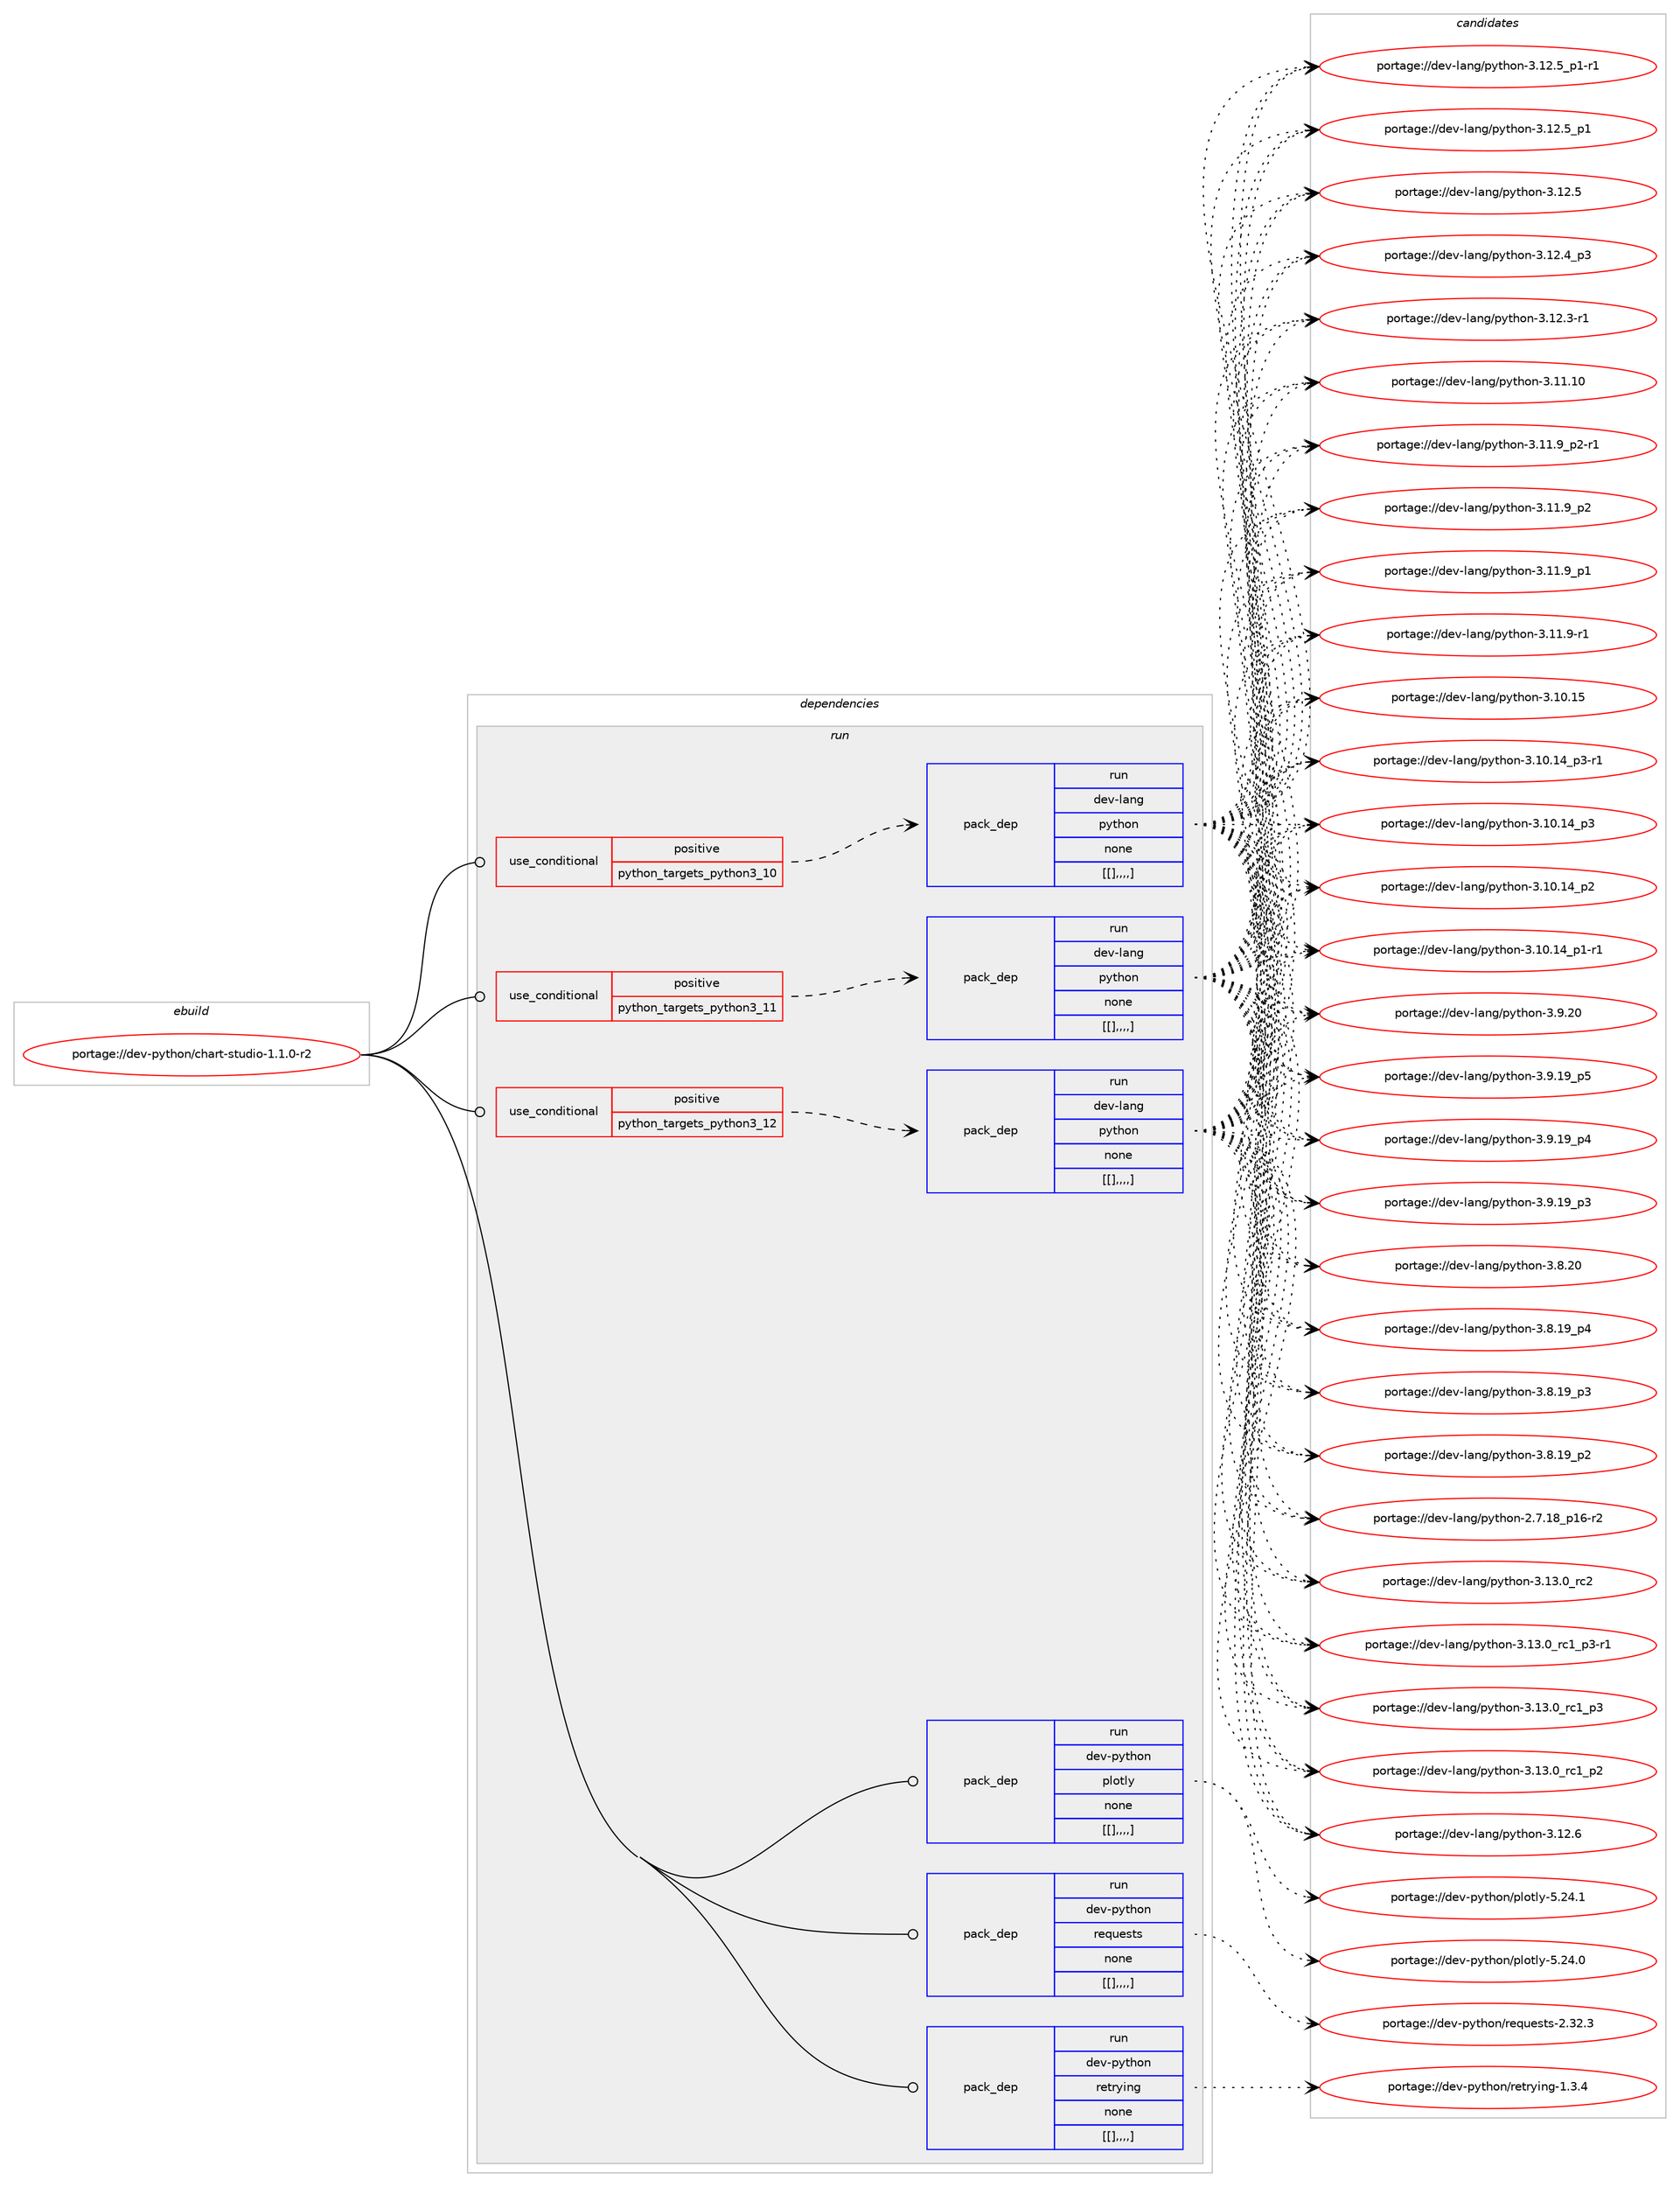 digraph prolog {

# *************
# Graph options
# *************

newrank=true;
concentrate=true;
compound=true;
graph [rankdir=LR,fontname=Helvetica,fontsize=10,ranksep=1.5];#, ranksep=2.5, nodesep=0.2];
edge  [arrowhead=vee];
node  [fontname=Helvetica,fontsize=10];

# **********
# The ebuild
# **********

subgraph cluster_leftcol {
color=gray;
label=<<i>ebuild</i>>;
id [label="portage://dev-python/chart-studio-1.1.0-r2", color=red, width=4, href="../dev-python/chart-studio-1.1.0-r2.svg"];
}

# ****************
# The dependencies
# ****************

subgraph cluster_midcol {
color=gray;
label=<<i>dependencies</i>>;
subgraph cluster_compile {
fillcolor="#eeeeee";
style=filled;
label=<<i>compile</i>>;
}
subgraph cluster_compileandrun {
fillcolor="#eeeeee";
style=filled;
label=<<i>compile and run</i>>;
}
subgraph cluster_run {
fillcolor="#eeeeee";
style=filled;
label=<<i>run</i>>;
subgraph cond32190 {
dependency144493 [label=<<TABLE BORDER="0" CELLBORDER="1" CELLSPACING="0" CELLPADDING="4"><TR><TD ROWSPAN="3" CELLPADDING="10">use_conditional</TD></TR><TR><TD>positive</TD></TR><TR><TD>python_targets_python3_10</TD></TR></TABLE>>, shape=none, color=red];
subgraph pack111087 {
dependency144494 [label=<<TABLE BORDER="0" CELLBORDER="1" CELLSPACING="0" CELLPADDING="4" WIDTH="220"><TR><TD ROWSPAN="6" CELLPADDING="30">pack_dep</TD></TR><TR><TD WIDTH="110">run</TD></TR><TR><TD>dev-lang</TD></TR><TR><TD>python</TD></TR><TR><TD>none</TD></TR><TR><TD>[[],,,,]</TD></TR></TABLE>>, shape=none, color=blue];
}
dependency144493:e -> dependency144494:w [weight=20,style="dashed",arrowhead="vee"];
}
id:e -> dependency144493:w [weight=20,style="solid",arrowhead="odot"];
subgraph cond32191 {
dependency144495 [label=<<TABLE BORDER="0" CELLBORDER="1" CELLSPACING="0" CELLPADDING="4"><TR><TD ROWSPAN="3" CELLPADDING="10">use_conditional</TD></TR><TR><TD>positive</TD></TR><TR><TD>python_targets_python3_11</TD></TR></TABLE>>, shape=none, color=red];
subgraph pack111088 {
dependency144496 [label=<<TABLE BORDER="0" CELLBORDER="1" CELLSPACING="0" CELLPADDING="4" WIDTH="220"><TR><TD ROWSPAN="6" CELLPADDING="30">pack_dep</TD></TR><TR><TD WIDTH="110">run</TD></TR><TR><TD>dev-lang</TD></TR><TR><TD>python</TD></TR><TR><TD>none</TD></TR><TR><TD>[[],,,,]</TD></TR></TABLE>>, shape=none, color=blue];
}
dependency144495:e -> dependency144496:w [weight=20,style="dashed",arrowhead="vee"];
}
id:e -> dependency144495:w [weight=20,style="solid",arrowhead="odot"];
subgraph cond32192 {
dependency144497 [label=<<TABLE BORDER="0" CELLBORDER="1" CELLSPACING="0" CELLPADDING="4"><TR><TD ROWSPAN="3" CELLPADDING="10">use_conditional</TD></TR><TR><TD>positive</TD></TR><TR><TD>python_targets_python3_12</TD></TR></TABLE>>, shape=none, color=red];
subgraph pack111089 {
dependency144498 [label=<<TABLE BORDER="0" CELLBORDER="1" CELLSPACING="0" CELLPADDING="4" WIDTH="220"><TR><TD ROWSPAN="6" CELLPADDING="30">pack_dep</TD></TR><TR><TD WIDTH="110">run</TD></TR><TR><TD>dev-lang</TD></TR><TR><TD>python</TD></TR><TR><TD>none</TD></TR><TR><TD>[[],,,,]</TD></TR></TABLE>>, shape=none, color=blue];
}
dependency144497:e -> dependency144498:w [weight=20,style="dashed",arrowhead="vee"];
}
id:e -> dependency144497:w [weight=20,style="solid",arrowhead="odot"];
subgraph pack111090 {
dependency144499 [label=<<TABLE BORDER="0" CELLBORDER="1" CELLSPACING="0" CELLPADDING="4" WIDTH="220"><TR><TD ROWSPAN="6" CELLPADDING="30">pack_dep</TD></TR><TR><TD WIDTH="110">run</TD></TR><TR><TD>dev-python</TD></TR><TR><TD>plotly</TD></TR><TR><TD>none</TD></TR><TR><TD>[[],,,,]</TD></TR></TABLE>>, shape=none, color=blue];
}
id:e -> dependency144499:w [weight=20,style="solid",arrowhead="odot"];
subgraph pack111091 {
dependency144500 [label=<<TABLE BORDER="0" CELLBORDER="1" CELLSPACING="0" CELLPADDING="4" WIDTH="220"><TR><TD ROWSPAN="6" CELLPADDING="30">pack_dep</TD></TR><TR><TD WIDTH="110">run</TD></TR><TR><TD>dev-python</TD></TR><TR><TD>requests</TD></TR><TR><TD>none</TD></TR><TR><TD>[[],,,,]</TD></TR></TABLE>>, shape=none, color=blue];
}
id:e -> dependency144500:w [weight=20,style="solid",arrowhead="odot"];
subgraph pack111092 {
dependency144501 [label=<<TABLE BORDER="0" CELLBORDER="1" CELLSPACING="0" CELLPADDING="4" WIDTH="220"><TR><TD ROWSPAN="6" CELLPADDING="30">pack_dep</TD></TR><TR><TD WIDTH="110">run</TD></TR><TR><TD>dev-python</TD></TR><TR><TD>retrying</TD></TR><TR><TD>none</TD></TR><TR><TD>[[],,,,]</TD></TR></TABLE>>, shape=none, color=blue];
}
id:e -> dependency144501:w [weight=20,style="solid",arrowhead="odot"];
}
}

# **************
# The candidates
# **************

subgraph cluster_choices {
rank=same;
color=gray;
label=<<i>candidates</i>>;

subgraph choice111087 {
color=black;
nodesep=1;
choice10010111845108971101034711212111610411111045514649514648951149950 [label="portage://dev-lang/python-3.13.0_rc2", color=red, width=4,href="../dev-lang/python-3.13.0_rc2.svg"];
choice1001011184510897110103471121211161041111104551464951464895114994995112514511449 [label="portage://dev-lang/python-3.13.0_rc1_p3-r1", color=red, width=4,href="../dev-lang/python-3.13.0_rc1_p3-r1.svg"];
choice100101118451089711010347112121116104111110455146495146489511499499511251 [label="portage://dev-lang/python-3.13.0_rc1_p3", color=red, width=4,href="../dev-lang/python-3.13.0_rc1_p3.svg"];
choice100101118451089711010347112121116104111110455146495146489511499499511250 [label="portage://dev-lang/python-3.13.0_rc1_p2", color=red, width=4,href="../dev-lang/python-3.13.0_rc1_p2.svg"];
choice10010111845108971101034711212111610411111045514649504654 [label="portage://dev-lang/python-3.12.6", color=red, width=4,href="../dev-lang/python-3.12.6.svg"];
choice1001011184510897110103471121211161041111104551464950465395112494511449 [label="portage://dev-lang/python-3.12.5_p1-r1", color=red, width=4,href="../dev-lang/python-3.12.5_p1-r1.svg"];
choice100101118451089711010347112121116104111110455146495046539511249 [label="portage://dev-lang/python-3.12.5_p1", color=red, width=4,href="../dev-lang/python-3.12.5_p1.svg"];
choice10010111845108971101034711212111610411111045514649504653 [label="portage://dev-lang/python-3.12.5", color=red, width=4,href="../dev-lang/python-3.12.5.svg"];
choice100101118451089711010347112121116104111110455146495046529511251 [label="portage://dev-lang/python-3.12.4_p3", color=red, width=4,href="../dev-lang/python-3.12.4_p3.svg"];
choice100101118451089711010347112121116104111110455146495046514511449 [label="portage://dev-lang/python-3.12.3-r1", color=red, width=4,href="../dev-lang/python-3.12.3-r1.svg"];
choice1001011184510897110103471121211161041111104551464949464948 [label="portage://dev-lang/python-3.11.10", color=red, width=4,href="../dev-lang/python-3.11.10.svg"];
choice1001011184510897110103471121211161041111104551464949465795112504511449 [label="portage://dev-lang/python-3.11.9_p2-r1", color=red, width=4,href="../dev-lang/python-3.11.9_p2-r1.svg"];
choice100101118451089711010347112121116104111110455146494946579511250 [label="portage://dev-lang/python-3.11.9_p2", color=red, width=4,href="../dev-lang/python-3.11.9_p2.svg"];
choice100101118451089711010347112121116104111110455146494946579511249 [label="portage://dev-lang/python-3.11.9_p1", color=red, width=4,href="../dev-lang/python-3.11.9_p1.svg"];
choice100101118451089711010347112121116104111110455146494946574511449 [label="portage://dev-lang/python-3.11.9-r1", color=red, width=4,href="../dev-lang/python-3.11.9-r1.svg"];
choice1001011184510897110103471121211161041111104551464948464953 [label="portage://dev-lang/python-3.10.15", color=red, width=4,href="../dev-lang/python-3.10.15.svg"];
choice100101118451089711010347112121116104111110455146494846495295112514511449 [label="portage://dev-lang/python-3.10.14_p3-r1", color=red, width=4,href="../dev-lang/python-3.10.14_p3-r1.svg"];
choice10010111845108971101034711212111610411111045514649484649529511251 [label="portage://dev-lang/python-3.10.14_p3", color=red, width=4,href="../dev-lang/python-3.10.14_p3.svg"];
choice10010111845108971101034711212111610411111045514649484649529511250 [label="portage://dev-lang/python-3.10.14_p2", color=red, width=4,href="../dev-lang/python-3.10.14_p2.svg"];
choice100101118451089711010347112121116104111110455146494846495295112494511449 [label="portage://dev-lang/python-3.10.14_p1-r1", color=red, width=4,href="../dev-lang/python-3.10.14_p1-r1.svg"];
choice10010111845108971101034711212111610411111045514657465048 [label="portage://dev-lang/python-3.9.20", color=red, width=4,href="../dev-lang/python-3.9.20.svg"];
choice100101118451089711010347112121116104111110455146574649579511253 [label="portage://dev-lang/python-3.9.19_p5", color=red, width=4,href="../dev-lang/python-3.9.19_p5.svg"];
choice100101118451089711010347112121116104111110455146574649579511252 [label="portage://dev-lang/python-3.9.19_p4", color=red, width=4,href="../dev-lang/python-3.9.19_p4.svg"];
choice100101118451089711010347112121116104111110455146574649579511251 [label="portage://dev-lang/python-3.9.19_p3", color=red, width=4,href="../dev-lang/python-3.9.19_p3.svg"];
choice10010111845108971101034711212111610411111045514656465048 [label="portage://dev-lang/python-3.8.20", color=red, width=4,href="../dev-lang/python-3.8.20.svg"];
choice100101118451089711010347112121116104111110455146564649579511252 [label="portage://dev-lang/python-3.8.19_p4", color=red, width=4,href="../dev-lang/python-3.8.19_p4.svg"];
choice100101118451089711010347112121116104111110455146564649579511251 [label="portage://dev-lang/python-3.8.19_p3", color=red, width=4,href="../dev-lang/python-3.8.19_p3.svg"];
choice100101118451089711010347112121116104111110455146564649579511250 [label="portage://dev-lang/python-3.8.19_p2", color=red, width=4,href="../dev-lang/python-3.8.19_p2.svg"];
choice100101118451089711010347112121116104111110455046554649569511249544511450 [label="portage://dev-lang/python-2.7.18_p16-r2", color=red, width=4,href="../dev-lang/python-2.7.18_p16-r2.svg"];
dependency144494:e -> choice10010111845108971101034711212111610411111045514649514648951149950:w [style=dotted,weight="100"];
dependency144494:e -> choice1001011184510897110103471121211161041111104551464951464895114994995112514511449:w [style=dotted,weight="100"];
dependency144494:e -> choice100101118451089711010347112121116104111110455146495146489511499499511251:w [style=dotted,weight="100"];
dependency144494:e -> choice100101118451089711010347112121116104111110455146495146489511499499511250:w [style=dotted,weight="100"];
dependency144494:e -> choice10010111845108971101034711212111610411111045514649504654:w [style=dotted,weight="100"];
dependency144494:e -> choice1001011184510897110103471121211161041111104551464950465395112494511449:w [style=dotted,weight="100"];
dependency144494:e -> choice100101118451089711010347112121116104111110455146495046539511249:w [style=dotted,weight="100"];
dependency144494:e -> choice10010111845108971101034711212111610411111045514649504653:w [style=dotted,weight="100"];
dependency144494:e -> choice100101118451089711010347112121116104111110455146495046529511251:w [style=dotted,weight="100"];
dependency144494:e -> choice100101118451089711010347112121116104111110455146495046514511449:w [style=dotted,weight="100"];
dependency144494:e -> choice1001011184510897110103471121211161041111104551464949464948:w [style=dotted,weight="100"];
dependency144494:e -> choice1001011184510897110103471121211161041111104551464949465795112504511449:w [style=dotted,weight="100"];
dependency144494:e -> choice100101118451089711010347112121116104111110455146494946579511250:w [style=dotted,weight="100"];
dependency144494:e -> choice100101118451089711010347112121116104111110455146494946579511249:w [style=dotted,weight="100"];
dependency144494:e -> choice100101118451089711010347112121116104111110455146494946574511449:w [style=dotted,weight="100"];
dependency144494:e -> choice1001011184510897110103471121211161041111104551464948464953:w [style=dotted,weight="100"];
dependency144494:e -> choice100101118451089711010347112121116104111110455146494846495295112514511449:w [style=dotted,weight="100"];
dependency144494:e -> choice10010111845108971101034711212111610411111045514649484649529511251:w [style=dotted,weight="100"];
dependency144494:e -> choice10010111845108971101034711212111610411111045514649484649529511250:w [style=dotted,weight="100"];
dependency144494:e -> choice100101118451089711010347112121116104111110455146494846495295112494511449:w [style=dotted,weight="100"];
dependency144494:e -> choice10010111845108971101034711212111610411111045514657465048:w [style=dotted,weight="100"];
dependency144494:e -> choice100101118451089711010347112121116104111110455146574649579511253:w [style=dotted,weight="100"];
dependency144494:e -> choice100101118451089711010347112121116104111110455146574649579511252:w [style=dotted,weight="100"];
dependency144494:e -> choice100101118451089711010347112121116104111110455146574649579511251:w [style=dotted,weight="100"];
dependency144494:e -> choice10010111845108971101034711212111610411111045514656465048:w [style=dotted,weight="100"];
dependency144494:e -> choice100101118451089711010347112121116104111110455146564649579511252:w [style=dotted,weight="100"];
dependency144494:e -> choice100101118451089711010347112121116104111110455146564649579511251:w [style=dotted,weight="100"];
dependency144494:e -> choice100101118451089711010347112121116104111110455146564649579511250:w [style=dotted,weight="100"];
dependency144494:e -> choice100101118451089711010347112121116104111110455046554649569511249544511450:w [style=dotted,weight="100"];
}
subgraph choice111088 {
color=black;
nodesep=1;
choice10010111845108971101034711212111610411111045514649514648951149950 [label="portage://dev-lang/python-3.13.0_rc2", color=red, width=4,href="../dev-lang/python-3.13.0_rc2.svg"];
choice1001011184510897110103471121211161041111104551464951464895114994995112514511449 [label="portage://dev-lang/python-3.13.0_rc1_p3-r1", color=red, width=4,href="../dev-lang/python-3.13.0_rc1_p3-r1.svg"];
choice100101118451089711010347112121116104111110455146495146489511499499511251 [label="portage://dev-lang/python-3.13.0_rc1_p3", color=red, width=4,href="../dev-lang/python-3.13.0_rc1_p3.svg"];
choice100101118451089711010347112121116104111110455146495146489511499499511250 [label="portage://dev-lang/python-3.13.0_rc1_p2", color=red, width=4,href="../dev-lang/python-3.13.0_rc1_p2.svg"];
choice10010111845108971101034711212111610411111045514649504654 [label="portage://dev-lang/python-3.12.6", color=red, width=4,href="../dev-lang/python-3.12.6.svg"];
choice1001011184510897110103471121211161041111104551464950465395112494511449 [label="portage://dev-lang/python-3.12.5_p1-r1", color=red, width=4,href="../dev-lang/python-3.12.5_p1-r1.svg"];
choice100101118451089711010347112121116104111110455146495046539511249 [label="portage://dev-lang/python-3.12.5_p1", color=red, width=4,href="../dev-lang/python-3.12.5_p1.svg"];
choice10010111845108971101034711212111610411111045514649504653 [label="portage://dev-lang/python-3.12.5", color=red, width=4,href="../dev-lang/python-3.12.5.svg"];
choice100101118451089711010347112121116104111110455146495046529511251 [label="portage://dev-lang/python-3.12.4_p3", color=red, width=4,href="../dev-lang/python-3.12.4_p3.svg"];
choice100101118451089711010347112121116104111110455146495046514511449 [label="portage://dev-lang/python-3.12.3-r1", color=red, width=4,href="../dev-lang/python-3.12.3-r1.svg"];
choice1001011184510897110103471121211161041111104551464949464948 [label="portage://dev-lang/python-3.11.10", color=red, width=4,href="../dev-lang/python-3.11.10.svg"];
choice1001011184510897110103471121211161041111104551464949465795112504511449 [label="portage://dev-lang/python-3.11.9_p2-r1", color=red, width=4,href="../dev-lang/python-3.11.9_p2-r1.svg"];
choice100101118451089711010347112121116104111110455146494946579511250 [label="portage://dev-lang/python-3.11.9_p2", color=red, width=4,href="../dev-lang/python-3.11.9_p2.svg"];
choice100101118451089711010347112121116104111110455146494946579511249 [label="portage://dev-lang/python-3.11.9_p1", color=red, width=4,href="../dev-lang/python-3.11.9_p1.svg"];
choice100101118451089711010347112121116104111110455146494946574511449 [label="portage://dev-lang/python-3.11.9-r1", color=red, width=4,href="../dev-lang/python-3.11.9-r1.svg"];
choice1001011184510897110103471121211161041111104551464948464953 [label="portage://dev-lang/python-3.10.15", color=red, width=4,href="../dev-lang/python-3.10.15.svg"];
choice100101118451089711010347112121116104111110455146494846495295112514511449 [label="portage://dev-lang/python-3.10.14_p3-r1", color=red, width=4,href="../dev-lang/python-3.10.14_p3-r1.svg"];
choice10010111845108971101034711212111610411111045514649484649529511251 [label="portage://dev-lang/python-3.10.14_p3", color=red, width=4,href="../dev-lang/python-3.10.14_p3.svg"];
choice10010111845108971101034711212111610411111045514649484649529511250 [label="portage://dev-lang/python-3.10.14_p2", color=red, width=4,href="../dev-lang/python-3.10.14_p2.svg"];
choice100101118451089711010347112121116104111110455146494846495295112494511449 [label="portage://dev-lang/python-3.10.14_p1-r1", color=red, width=4,href="../dev-lang/python-3.10.14_p1-r1.svg"];
choice10010111845108971101034711212111610411111045514657465048 [label="portage://dev-lang/python-3.9.20", color=red, width=4,href="../dev-lang/python-3.9.20.svg"];
choice100101118451089711010347112121116104111110455146574649579511253 [label="portage://dev-lang/python-3.9.19_p5", color=red, width=4,href="../dev-lang/python-3.9.19_p5.svg"];
choice100101118451089711010347112121116104111110455146574649579511252 [label="portage://dev-lang/python-3.9.19_p4", color=red, width=4,href="../dev-lang/python-3.9.19_p4.svg"];
choice100101118451089711010347112121116104111110455146574649579511251 [label="portage://dev-lang/python-3.9.19_p3", color=red, width=4,href="../dev-lang/python-3.9.19_p3.svg"];
choice10010111845108971101034711212111610411111045514656465048 [label="portage://dev-lang/python-3.8.20", color=red, width=4,href="../dev-lang/python-3.8.20.svg"];
choice100101118451089711010347112121116104111110455146564649579511252 [label="portage://dev-lang/python-3.8.19_p4", color=red, width=4,href="../dev-lang/python-3.8.19_p4.svg"];
choice100101118451089711010347112121116104111110455146564649579511251 [label="portage://dev-lang/python-3.8.19_p3", color=red, width=4,href="../dev-lang/python-3.8.19_p3.svg"];
choice100101118451089711010347112121116104111110455146564649579511250 [label="portage://dev-lang/python-3.8.19_p2", color=red, width=4,href="../dev-lang/python-3.8.19_p2.svg"];
choice100101118451089711010347112121116104111110455046554649569511249544511450 [label="portage://dev-lang/python-2.7.18_p16-r2", color=red, width=4,href="../dev-lang/python-2.7.18_p16-r2.svg"];
dependency144496:e -> choice10010111845108971101034711212111610411111045514649514648951149950:w [style=dotted,weight="100"];
dependency144496:e -> choice1001011184510897110103471121211161041111104551464951464895114994995112514511449:w [style=dotted,weight="100"];
dependency144496:e -> choice100101118451089711010347112121116104111110455146495146489511499499511251:w [style=dotted,weight="100"];
dependency144496:e -> choice100101118451089711010347112121116104111110455146495146489511499499511250:w [style=dotted,weight="100"];
dependency144496:e -> choice10010111845108971101034711212111610411111045514649504654:w [style=dotted,weight="100"];
dependency144496:e -> choice1001011184510897110103471121211161041111104551464950465395112494511449:w [style=dotted,weight="100"];
dependency144496:e -> choice100101118451089711010347112121116104111110455146495046539511249:w [style=dotted,weight="100"];
dependency144496:e -> choice10010111845108971101034711212111610411111045514649504653:w [style=dotted,weight="100"];
dependency144496:e -> choice100101118451089711010347112121116104111110455146495046529511251:w [style=dotted,weight="100"];
dependency144496:e -> choice100101118451089711010347112121116104111110455146495046514511449:w [style=dotted,weight="100"];
dependency144496:e -> choice1001011184510897110103471121211161041111104551464949464948:w [style=dotted,weight="100"];
dependency144496:e -> choice1001011184510897110103471121211161041111104551464949465795112504511449:w [style=dotted,weight="100"];
dependency144496:e -> choice100101118451089711010347112121116104111110455146494946579511250:w [style=dotted,weight="100"];
dependency144496:e -> choice100101118451089711010347112121116104111110455146494946579511249:w [style=dotted,weight="100"];
dependency144496:e -> choice100101118451089711010347112121116104111110455146494946574511449:w [style=dotted,weight="100"];
dependency144496:e -> choice1001011184510897110103471121211161041111104551464948464953:w [style=dotted,weight="100"];
dependency144496:e -> choice100101118451089711010347112121116104111110455146494846495295112514511449:w [style=dotted,weight="100"];
dependency144496:e -> choice10010111845108971101034711212111610411111045514649484649529511251:w [style=dotted,weight="100"];
dependency144496:e -> choice10010111845108971101034711212111610411111045514649484649529511250:w [style=dotted,weight="100"];
dependency144496:e -> choice100101118451089711010347112121116104111110455146494846495295112494511449:w [style=dotted,weight="100"];
dependency144496:e -> choice10010111845108971101034711212111610411111045514657465048:w [style=dotted,weight="100"];
dependency144496:e -> choice100101118451089711010347112121116104111110455146574649579511253:w [style=dotted,weight="100"];
dependency144496:e -> choice100101118451089711010347112121116104111110455146574649579511252:w [style=dotted,weight="100"];
dependency144496:e -> choice100101118451089711010347112121116104111110455146574649579511251:w [style=dotted,weight="100"];
dependency144496:e -> choice10010111845108971101034711212111610411111045514656465048:w [style=dotted,weight="100"];
dependency144496:e -> choice100101118451089711010347112121116104111110455146564649579511252:w [style=dotted,weight="100"];
dependency144496:e -> choice100101118451089711010347112121116104111110455146564649579511251:w [style=dotted,weight="100"];
dependency144496:e -> choice100101118451089711010347112121116104111110455146564649579511250:w [style=dotted,weight="100"];
dependency144496:e -> choice100101118451089711010347112121116104111110455046554649569511249544511450:w [style=dotted,weight="100"];
}
subgraph choice111089 {
color=black;
nodesep=1;
choice10010111845108971101034711212111610411111045514649514648951149950 [label="portage://dev-lang/python-3.13.0_rc2", color=red, width=4,href="../dev-lang/python-3.13.0_rc2.svg"];
choice1001011184510897110103471121211161041111104551464951464895114994995112514511449 [label="portage://dev-lang/python-3.13.0_rc1_p3-r1", color=red, width=4,href="../dev-lang/python-3.13.0_rc1_p3-r1.svg"];
choice100101118451089711010347112121116104111110455146495146489511499499511251 [label="portage://dev-lang/python-3.13.0_rc1_p3", color=red, width=4,href="../dev-lang/python-3.13.0_rc1_p3.svg"];
choice100101118451089711010347112121116104111110455146495146489511499499511250 [label="portage://dev-lang/python-3.13.0_rc1_p2", color=red, width=4,href="../dev-lang/python-3.13.0_rc1_p2.svg"];
choice10010111845108971101034711212111610411111045514649504654 [label="portage://dev-lang/python-3.12.6", color=red, width=4,href="../dev-lang/python-3.12.6.svg"];
choice1001011184510897110103471121211161041111104551464950465395112494511449 [label="portage://dev-lang/python-3.12.5_p1-r1", color=red, width=4,href="../dev-lang/python-3.12.5_p1-r1.svg"];
choice100101118451089711010347112121116104111110455146495046539511249 [label="portage://dev-lang/python-3.12.5_p1", color=red, width=4,href="../dev-lang/python-3.12.5_p1.svg"];
choice10010111845108971101034711212111610411111045514649504653 [label="portage://dev-lang/python-3.12.5", color=red, width=4,href="../dev-lang/python-3.12.5.svg"];
choice100101118451089711010347112121116104111110455146495046529511251 [label="portage://dev-lang/python-3.12.4_p3", color=red, width=4,href="../dev-lang/python-3.12.4_p3.svg"];
choice100101118451089711010347112121116104111110455146495046514511449 [label="portage://dev-lang/python-3.12.3-r1", color=red, width=4,href="../dev-lang/python-3.12.3-r1.svg"];
choice1001011184510897110103471121211161041111104551464949464948 [label="portage://dev-lang/python-3.11.10", color=red, width=4,href="../dev-lang/python-3.11.10.svg"];
choice1001011184510897110103471121211161041111104551464949465795112504511449 [label="portage://dev-lang/python-3.11.9_p2-r1", color=red, width=4,href="../dev-lang/python-3.11.9_p2-r1.svg"];
choice100101118451089711010347112121116104111110455146494946579511250 [label="portage://dev-lang/python-3.11.9_p2", color=red, width=4,href="../dev-lang/python-3.11.9_p2.svg"];
choice100101118451089711010347112121116104111110455146494946579511249 [label="portage://dev-lang/python-3.11.9_p1", color=red, width=4,href="../dev-lang/python-3.11.9_p1.svg"];
choice100101118451089711010347112121116104111110455146494946574511449 [label="portage://dev-lang/python-3.11.9-r1", color=red, width=4,href="../dev-lang/python-3.11.9-r1.svg"];
choice1001011184510897110103471121211161041111104551464948464953 [label="portage://dev-lang/python-3.10.15", color=red, width=4,href="../dev-lang/python-3.10.15.svg"];
choice100101118451089711010347112121116104111110455146494846495295112514511449 [label="portage://dev-lang/python-3.10.14_p3-r1", color=red, width=4,href="../dev-lang/python-3.10.14_p3-r1.svg"];
choice10010111845108971101034711212111610411111045514649484649529511251 [label="portage://dev-lang/python-3.10.14_p3", color=red, width=4,href="../dev-lang/python-3.10.14_p3.svg"];
choice10010111845108971101034711212111610411111045514649484649529511250 [label="portage://dev-lang/python-3.10.14_p2", color=red, width=4,href="../dev-lang/python-3.10.14_p2.svg"];
choice100101118451089711010347112121116104111110455146494846495295112494511449 [label="portage://dev-lang/python-3.10.14_p1-r1", color=red, width=4,href="../dev-lang/python-3.10.14_p1-r1.svg"];
choice10010111845108971101034711212111610411111045514657465048 [label="portage://dev-lang/python-3.9.20", color=red, width=4,href="../dev-lang/python-3.9.20.svg"];
choice100101118451089711010347112121116104111110455146574649579511253 [label="portage://dev-lang/python-3.9.19_p5", color=red, width=4,href="../dev-lang/python-3.9.19_p5.svg"];
choice100101118451089711010347112121116104111110455146574649579511252 [label="portage://dev-lang/python-3.9.19_p4", color=red, width=4,href="../dev-lang/python-3.9.19_p4.svg"];
choice100101118451089711010347112121116104111110455146574649579511251 [label="portage://dev-lang/python-3.9.19_p3", color=red, width=4,href="../dev-lang/python-3.9.19_p3.svg"];
choice10010111845108971101034711212111610411111045514656465048 [label="portage://dev-lang/python-3.8.20", color=red, width=4,href="../dev-lang/python-3.8.20.svg"];
choice100101118451089711010347112121116104111110455146564649579511252 [label="portage://dev-lang/python-3.8.19_p4", color=red, width=4,href="../dev-lang/python-3.8.19_p4.svg"];
choice100101118451089711010347112121116104111110455146564649579511251 [label="portage://dev-lang/python-3.8.19_p3", color=red, width=4,href="../dev-lang/python-3.8.19_p3.svg"];
choice100101118451089711010347112121116104111110455146564649579511250 [label="portage://dev-lang/python-3.8.19_p2", color=red, width=4,href="../dev-lang/python-3.8.19_p2.svg"];
choice100101118451089711010347112121116104111110455046554649569511249544511450 [label="portage://dev-lang/python-2.7.18_p16-r2", color=red, width=4,href="../dev-lang/python-2.7.18_p16-r2.svg"];
dependency144498:e -> choice10010111845108971101034711212111610411111045514649514648951149950:w [style=dotted,weight="100"];
dependency144498:e -> choice1001011184510897110103471121211161041111104551464951464895114994995112514511449:w [style=dotted,weight="100"];
dependency144498:e -> choice100101118451089711010347112121116104111110455146495146489511499499511251:w [style=dotted,weight="100"];
dependency144498:e -> choice100101118451089711010347112121116104111110455146495146489511499499511250:w [style=dotted,weight="100"];
dependency144498:e -> choice10010111845108971101034711212111610411111045514649504654:w [style=dotted,weight="100"];
dependency144498:e -> choice1001011184510897110103471121211161041111104551464950465395112494511449:w [style=dotted,weight="100"];
dependency144498:e -> choice100101118451089711010347112121116104111110455146495046539511249:w [style=dotted,weight="100"];
dependency144498:e -> choice10010111845108971101034711212111610411111045514649504653:w [style=dotted,weight="100"];
dependency144498:e -> choice100101118451089711010347112121116104111110455146495046529511251:w [style=dotted,weight="100"];
dependency144498:e -> choice100101118451089711010347112121116104111110455146495046514511449:w [style=dotted,weight="100"];
dependency144498:e -> choice1001011184510897110103471121211161041111104551464949464948:w [style=dotted,weight="100"];
dependency144498:e -> choice1001011184510897110103471121211161041111104551464949465795112504511449:w [style=dotted,weight="100"];
dependency144498:e -> choice100101118451089711010347112121116104111110455146494946579511250:w [style=dotted,weight="100"];
dependency144498:e -> choice100101118451089711010347112121116104111110455146494946579511249:w [style=dotted,weight="100"];
dependency144498:e -> choice100101118451089711010347112121116104111110455146494946574511449:w [style=dotted,weight="100"];
dependency144498:e -> choice1001011184510897110103471121211161041111104551464948464953:w [style=dotted,weight="100"];
dependency144498:e -> choice100101118451089711010347112121116104111110455146494846495295112514511449:w [style=dotted,weight="100"];
dependency144498:e -> choice10010111845108971101034711212111610411111045514649484649529511251:w [style=dotted,weight="100"];
dependency144498:e -> choice10010111845108971101034711212111610411111045514649484649529511250:w [style=dotted,weight="100"];
dependency144498:e -> choice100101118451089711010347112121116104111110455146494846495295112494511449:w [style=dotted,weight="100"];
dependency144498:e -> choice10010111845108971101034711212111610411111045514657465048:w [style=dotted,weight="100"];
dependency144498:e -> choice100101118451089711010347112121116104111110455146574649579511253:w [style=dotted,weight="100"];
dependency144498:e -> choice100101118451089711010347112121116104111110455146574649579511252:w [style=dotted,weight="100"];
dependency144498:e -> choice100101118451089711010347112121116104111110455146574649579511251:w [style=dotted,weight="100"];
dependency144498:e -> choice10010111845108971101034711212111610411111045514656465048:w [style=dotted,weight="100"];
dependency144498:e -> choice100101118451089711010347112121116104111110455146564649579511252:w [style=dotted,weight="100"];
dependency144498:e -> choice100101118451089711010347112121116104111110455146564649579511251:w [style=dotted,weight="100"];
dependency144498:e -> choice100101118451089711010347112121116104111110455146564649579511250:w [style=dotted,weight="100"];
dependency144498:e -> choice100101118451089711010347112121116104111110455046554649569511249544511450:w [style=dotted,weight="100"];
}
subgraph choice111090 {
color=black;
nodesep=1;
choice100101118451121211161041111104711210811111610812145534650524649 [label="portage://dev-python/plotly-5.24.1", color=red, width=4,href="../dev-python/plotly-5.24.1.svg"];
choice100101118451121211161041111104711210811111610812145534650524648 [label="portage://dev-python/plotly-5.24.0", color=red, width=4,href="../dev-python/plotly-5.24.0.svg"];
dependency144499:e -> choice100101118451121211161041111104711210811111610812145534650524649:w [style=dotted,weight="100"];
dependency144499:e -> choice100101118451121211161041111104711210811111610812145534650524648:w [style=dotted,weight="100"];
}
subgraph choice111091 {
color=black;
nodesep=1;
choice100101118451121211161041111104711410111311710111511611545504651504651 [label="portage://dev-python/requests-2.32.3", color=red, width=4,href="../dev-python/requests-2.32.3.svg"];
dependency144500:e -> choice100101118451121211161041111104711410111311710111511611545504651504651:w [style=dotted,weight="100"];
}
subgraph choice111092 {
color=black;
nodesep=1;
choice1001011184511212111610411111047114101116114121105110103454946514652 [label="portage://dev-python/retrying-1.3.4", color=red, width=4,href="../dev-python/retrying-1.3.4.svg"];
dependency144501:e -> choice1001011184511212111610411111047114101116114121105110103454946514652:w [style=dotted,weight="100"];
}
}

}
